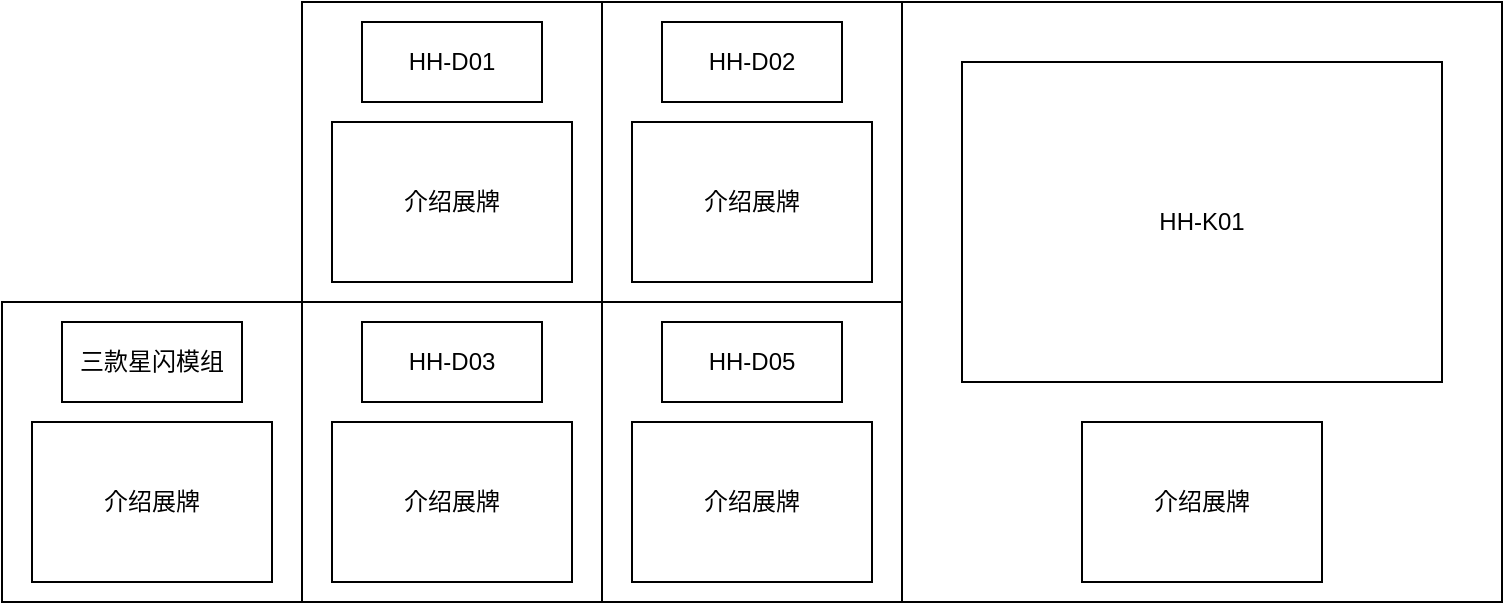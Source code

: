 <mxfile version="24.8.2">
  <diagram name="第 1 页" id="nnJi8OWh8MLcr6O-uTRx">
    <mxGraphModel dx="1400" dy="707" grid="1" gridSize="10" guides="1" tooltips="1" connect="1" arrows="1" fold="1" page="1" pageScale="1" pageWidth="827" pageHeight="1169" math="0" shadow="0">
      <root>
        <mxCell id="0" />
        <mxCell id="1" parent="0" />
        <mxCell id="zw7JEHPBCJFOiCwySAU9-19" value="" style="rounded=0;whiteSpace=wrap;html=1;" vertex="1" parent="1">
          <mxGeometry x="789" y="90" width="300" height="300" as="geometry" />
        </mxCell>
        <mxCell id="zw7JEHPBCJFOiCwySAU9-23" value="" style="group" vertex="1" connectable="0" parent="1">
          <mxGeometry x="339" y="240" width="150" height="150" as="geometry" />
        </mxCell>
        <mxCell id="zw7JEHPBCJFOiCwySAU9-1" value="" style="rounded=0;whiteSpace=wrap;html=1;" vertex="1" parent="zw7JEHPBCJFOiCwySAU9-23">
          <mxGeometry width="150" height="150" as="geometry" />
        </mxCell>
        <mxCell id="zw7JEHPBCJFOiCwySAU9-9" value="三款星闪模组" style="rounded=0;whiteSpace=wrap;html=1;" vertex="1" parent="zw7JEHPBCJFOiCwySAU9-23">
          <mxGeometry x="30" y="10" width="90" height="40" as="geometry" />
        </mxCell>
        <mxCell id="zw7JEHPBCJFOiCwySAU9-10" value="介绍展牌" style="rounded=0;whiteSpace=wrap;html=1;" vertex="1" parent="zw7JEHPBCJFOiCwySAU9-23">
          <mxGeometry x="15" y="60" width="120" height="80" as="geometry" />
        </mxCell>
        <mxCell id="zw7JEHPBCJFOiCwySAU9-25" value="" style="group" vertex="1" connectable="0" parent="1">
          <mxGeometry x="489" y="240" width="150" height="150" as="geometry" />
        </mxCell>
        <mxCell id="zw7JEHPBCJFOiCwySAU9-6" value="" style="rounded=0;whiteSpace=wrap;html=1;" vertex="1" parent="zw7JEHPBCJFOiCwySAU9-25">
          <mxGeometry width="150" height="150" as="geometry" />
        </mxCell>
        <mxCell id="zw7JEHPBCJFOiCwySAU9-15" value="HH-D03" style="rounded=0;whiteSpace=wrap;html=1;" vertex="1" parent="zw7JEHPBCJFOiCwySAU9-25">
          <mxGeometry x="30" y="10" width="90" height="40" as="geometry" />
        </mxCell>
        <mxCell id="zw7JEHPBCJFOiCwySAU9-16" value="介绍展牌" style="rounded=0;whiteSpace=wrap;html=1;" vertex="1" parent="zw7JEHPBCJFOiCwySAU9-25">
          <mxGeometry x="15" y="60" width="120" height="80" as="geometry" />
        </mxCell>
        <mxCell id="zw7JEHPBCJFOiCwySAU9-26" value="" style="group" vertex="1" connectable="0" parent="1">
          <mxGeometry x="639" y="240" width="150" height="150" as="geometry" />
        </mxCell>
        <mxCell id="zw7JEHPBCJFOiCwySAU9-7" value="" style="rounded=0;whiteSpace=wrap;html=1;" vertex="1" parent="zw7JEHPBCJFOiCwySAU9-26">
          <mxGeometry width="150" height="150" as="geometry" />
        </mxCell>
        <mxCell id="zw7JEHPBCJFOiCwySAU9-17" value="HH-D05" style="rounded=0;whiteSpace=wrap;html=1;" vertex="1" parent="zw7JEHPBCJFOiCwySAU9-26">
          <mxGeometry x="30" y="10" width="90" height="40" as="geometry" />
        </mxCell>
        <mxCell id="zw7JEHPBCJFOiCwySAU9-18" value="介绍展牌" style="rounded=0;whiteSpace=wrap;html=1;" vertex="1" parent="zw7JEHPBCJFOiCwySAU9-26">
          <mxGeometry x="15" y="60" width="120" height="80" as="geometry" />
        </mxCell>
        <mxCell id="zw7JEHPBCJFOiCwySAU9-22" value="" style="group" vertex="1" connectable="0" parent="zw7JEHPBCJFOiCwySAU9-26">
          <mxGeometry x="-150" y="-150" width="150" height="150" as="geometry" />
        </mxCell>
        <mxCell id="zw7JEHPBCJFOiCwySAU9-3" value="" style="rounded=0;whiteSpace=wrap;html=1;" vertex="1" parent="zw7JEHPBCJFOiCwySAU9-22">
          <mxGeometry width="150" height="150" as="geometry" />
        </mxCell>
        <mxCell id="zw7JEHPBCJFOiCwySAU9-11" value="HH-D01" style="rounded=0;whiteSpace=wrap;html=1;" vertex="1" parent="zw7JEHPBCJFOiCwySAU9-22">
          <mxGeometry x="30" y="10" width="90" height="40" as="geometry" />
        </mxCell>
        <mxCell id="zw7JEHPBCJFOiCwySAU9-12" value="介绍展牌" style="rounded=0;whiteSpace=wrap;html=1;" vertex="1" parent="zw7JEHPBCJFOiCwySAU9-22">
          <mxGeometry x="15" y="60" width="120" height="80" as="geometry" />
        </mxCell>
        <mxCell id="zw7JEHPBCJFOiCwySAU9-24" value="" style="group" vertex="1" connectable="0" parent="zw7JEHPBCJFOiCwySAU9-26">
          <mxGeometry y="-150" width="150" height="150" as="geometry" />
        </mxCell>
        <mxCell id="zw7JEHPBCJFOiCwySAU9-4" value="" style="rounded=0;whiteSpace=wrap;html=1;" vertex="1" parent="zw7JEHPBCJFOiCwySAU9-24">
          <mxGeometry width="150" height="150" as="geometry" />
        </mxCell>
        <mxCell id="zw7JEHPBCJFOiCwySAU9-13" value="HH-D02" style="rounded=0;whiteSpace=wrap;html=1;" vertex="1" parent="zw7JEHPBCJFOiCwySAU9-24">
          <mxGeometry x="30" y="10" width="90" height="40" as="geometry" />
        </mxCell>
        <mxCell id="zw7JEHPBCJFOiCwySAU9-14" value="介绍展牌" style="rounded=0;whiteSpace=wrap;html=1;" vertex="1" parent="zw7JEHPBCJFOiCwySAU9-24">
          <mxGeometry x="15" y="60" width="120" height="80" as="geometry" />
        </mxCell>
        <mxCell id="zw7JEHPBCJFOiCwySAU9-28" value="HH-K01" style="rounded=0;whiteSpace=wrap;html=1;" vertex="1" parent="1">
          <mxGeometry x="819" y="120" width="240" height="160" as="geometry" />
        </mxCell>
        <mxCell id="zw7JEHPBCJFOiCwySAU9-29" value="介绍展牌" style="rounded=0;whiteSpace=wrap;html=1;" vertex="1" parent="1">
          <mxGeometry x="879" y="300" width="120" height="80" as="geometry" />
        </mxCell>
      </root>
    </mxGraphModel>
  </diagram>
</mxfile>
